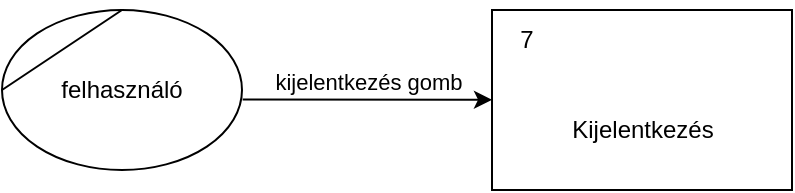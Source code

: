 <mxfile version="20.8.20" type="device"><diagram name="Page-1" id="_qsF4wstuvwp_UwOPnYQ"><mxGraphModel dx="622" dy="385" grid="1" gridSize="10" guides="1" tooltips="1" connect="1" arrows="1" fold="1" page="1" pageScale="1" pageWidth="850" pageHeight="1100" math="0" shadow="0"><root><mxCell id="0"/><mxCell id="1" parent="0"/><mxCell id="qRxofgGokeM6ZyCCslC4-1" value="felhasználó" style="shape=stencil(tZRtjoMgEIZPw98GJR6gYXfvQe10nZQCAbYft99RNKlW7GajiTGZeeXhnZGBCRka5YCVvGHig5VlwTm9Kb5NYhUc1DElr8qjOmhISojenuGGx9gz0DTgMbaq+GR8T9+0j5C1NYYgaE0YKU86wRQaWsvvCdZv/xhFjvgXiOB7kynLyq+/Y3fVNuBiI79j7OB+db/rgceOi61+3Grg4v9YISmTO9xCHlR9/vb2xxxnzYDW6AK8OfLTeZzO66ynzM5CnqyHBUsn1DqN9UITnWoH/kUY5Iu9PtVUzRY1jx4IGk22K9UioSs+44+uvFxl3bKX1nTZdE12iV8=);whiteSpace=wrap;html=1;" vertex="1" parent="1"><mxGeometry x="30" y="540" width="120" height="80" as="geometry"/></mxCell><mxCell id="qRxofgGokeM6ZyCCslC4-5" value="kijelentkezés gomb" style="endArrow=classic;html=1;rounded=0;verticalAlign=bottom;" edge="1" parent="1" target="qRxofgGokeM6ZyCCslC4-14"><mxGeometry width="50" height="50" relative="1" as="geometry"><mxPoint x="150.33" y="584.71" as="sourcePoint"/><mxPoint x="270.33" y="584.71" as="targetPoint"/><mxPoint as="offset"/></mxGeometry></mxCell><mxCell id="qRxofgGokeM6ZyCCslC4-14" value="Kijelentkezés" style="html=1;dashed=0;whitespace=wrap;shape=mxgraph.dfd.process2;align=center;container=1;collapsible=0;spacingTop=30;" vertex="1" parent="1"><mxGeometry x="275" y="540" width="150" height="90" as="geometry"/></mxCell><mxCell id="qRxofgGokeM6ZyCCslC4-15" value="7" style="text;html=1;strokeColor=none;fillColor=none;align=center;verticalAlign=middle;whiteSpace=wrap;rounded=0;connectable=0;allowArrows=0;editable=1;movable=0;resizable=0;rotatable=0;deletable=0;locked=0;cloneable=0;" vertex="1" parent="qRxofgGokeM6ZyCCslC4-14"><mxGeometry width="35" height="30" as="geometry"/></mxCell><mxCell id="qRxofgGokeM6ZyCCslC4-16" value="" style="text;strokeColor=none;fillColor=none;align=left;verticalAlign=middle;whiteSpace=wrap;rounded=0;autosize=1;connectable=0;allowArrows=0;movable=0;resizable=0;rotatable=0;deletable=0;cloneable=0;spacingLeft=6;fontStyle=0;html=1;" vertex="1" parent="qRxofgGokeM6ZyCCslC4-14"><mxGeometry x="35" y="-5" width="50" height="40" as="geometry"/></mxCell></root></mxGraphModel></diagram></mxfile>
